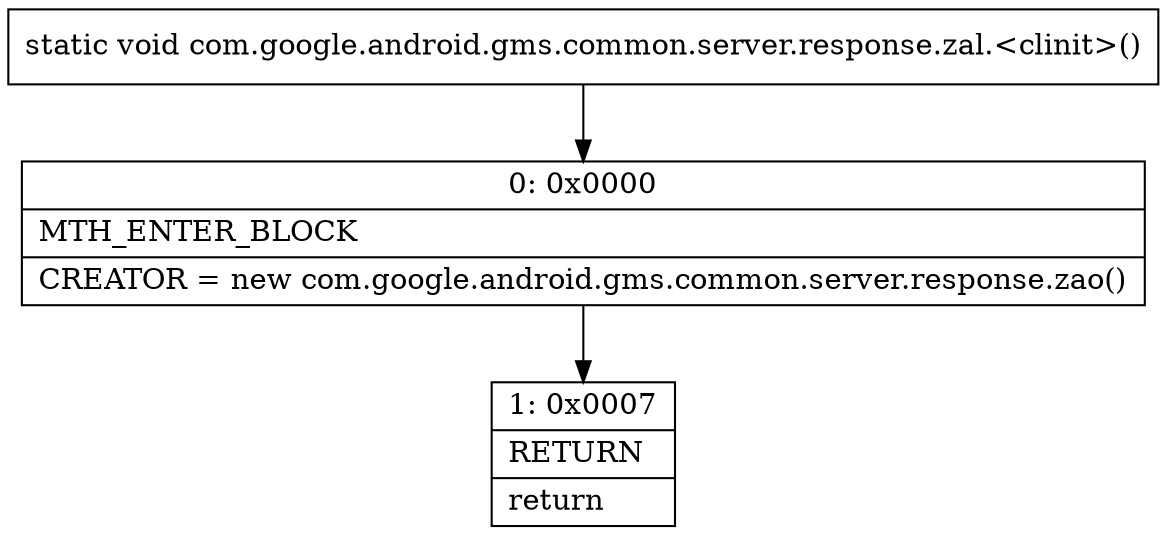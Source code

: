 digraph "CFG forcom.google.android.gms.common.server.response.zal.\<clinit\>()V" {
Node_0 [shape=record,label="{0\:\ 0x0000|MTH_ENTER_BLOCK\l|CREATOR = new com.google.android.gms.common.server.response.zao()\l}"];
Node_1 [shape=record,label="{1\:\ 0x0007|RETURN\l|return\l}"];
MethodNode[shape=record,label="{static void com.google.android.gms.common.server.response.zal.\<clinit\>() }"];
MethodNode -> Node_0;
Node_0 -> Node_1;
}

